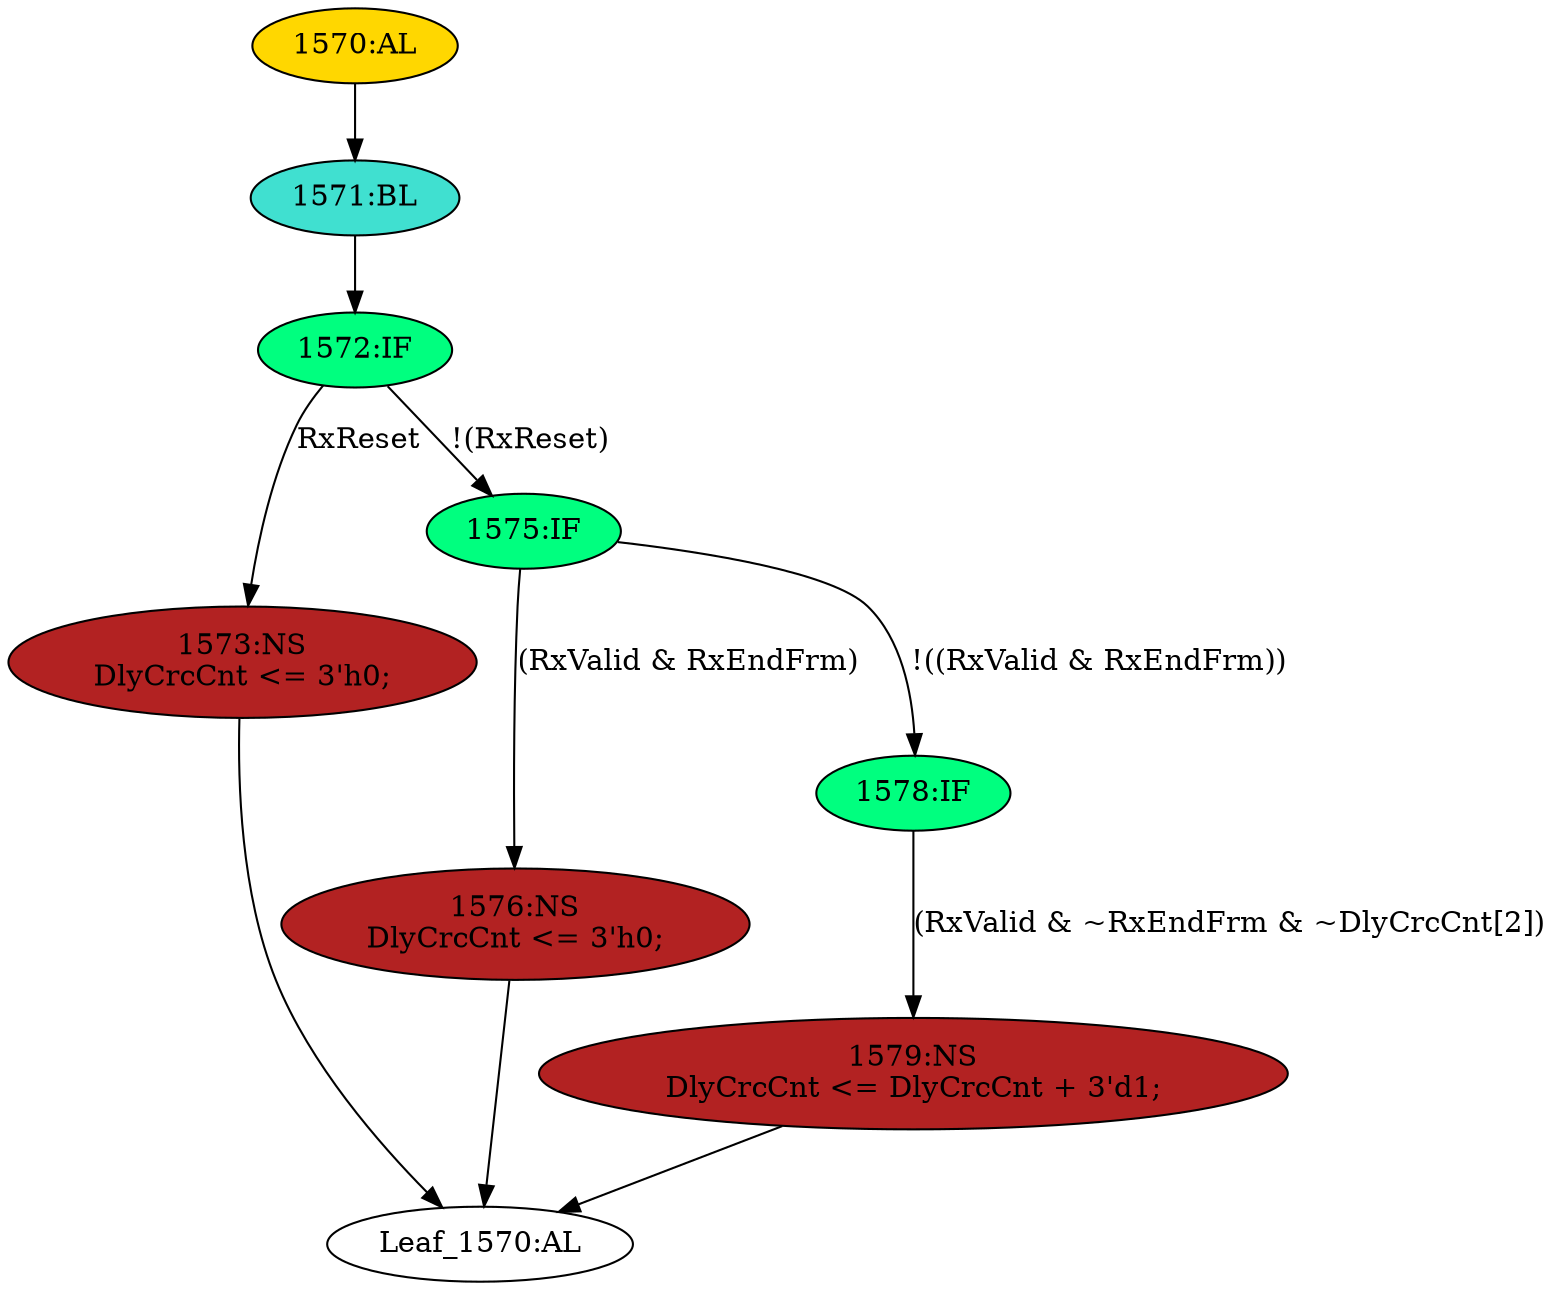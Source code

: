 strict digraph "" {
	node [label="\N"];
	"Leaf_1570:AL"	 [def_var="['DlyCrcCnt']",
		label="Leaf_1570:AL"];
	"1576:NS"	 [ast="<pyverilog.vparser.ast.NonblockingSubstitution object at 0x7f37fb674d50>",
		fillcolor=firebrick,
		label="1576:NS
DlyCrcCnt <= 3'h0;",
		statements="[<pyverilog.vparser.ast.NonblockingSubstitution object at 0x7f37fb674d50>]",
		style=filled,
		typ=NonblockingSubstitution];
	"1576:NS" -> "Leaf_1570:AL"	 [cond="[]",
		lineno=None];
	"1579:NS"	 [ast="<pyverilog.vparser.ast.NonblockingSubstitution object at 0x7f37fb674150>",
		fillcolor=firebrick,
		label="1579:NS
DlyCrcCnt <= DlyCrcCnt + 3'd1;",
		statements="[<pyverilog.vparser.ast.NonblockingSubstitution object at 0x7f37fb674150>]",
		style=filled,
		typ=NonblockingSubstitution];
	"1579:NS" -> "Leaf_1570:AL"	 [cond="[]",
		lineno=None];
	"1572:IF"	 [ast="<pyverilog.vparser.ast.IfStatement object at 0x7f37fb687050>",
		fillcolor=springgreen,
		label="1572:IF",
		statements="[]",
		style=filled,
		typ=IfStatement];
	"1573:NS"	 [ast="<pyverilog.vparser.ast.NonblockingSubstitution object at 0x7f37fb687490>",
		fillcolor=firebrick,
		label="1573:NS
DlyCrcCnt <= 3'h0;",
		statements="[<pyverilog.vparser.ast.NonblockingSubstitution object at 0x7f37fb687490>]",
		style=filled,
		typ=NonblockingSubstitution];
	"1572:IF" -> "1573:NS"	 [cond="['RxReset']",
		label=RxReset,
		lineno=1572];
	"1575:IF"	 [ast="<pyverilog.vparser.ast.IfStatement object at 0x7f37fb6870d0>",
		fillcolor=springgreen,
		label="1575:IF",
		statements="[]",
		style=filled,
		typ=IfStatement];
	"1572:IF" -> "1575:IF"	 [cond="['RxReset']",
		label="!(RxReset)",
		lineno=1572];
	"1571:BL"	 [ast="<pyverilog.vparser.ast.Block object at 0x7f37fb687610>",
		fillcolor=turquoise,
		label="1571:BL",
		statements="[]",
		style=filled,
		typ=Block];
	"1571:BL" -> "1572:IF"	 [cond="[]",
		lineno=None];
	"1570:AL"	 [ast="<pyverilog.vparser.ast.Always object at 0x7f37fb687650>",
		clk_sens=False,
		fillcolor=gold,
		label="1570:AL",
		sens="['MRxClk', 'RxReset']",
		statements="[]",
		style=filled,
		typ=Always,
		use_var="['RxReset', 'RxValid', 'DlyCrcCnt', 'RxEndFrm']"];
	"1570:AL" -> "1571:BL"	 [cond="[]",
		lineno=None];
	"1573:NS" -> "Leaf_1570:AL"	 [cond="[]",
		lineno=None];
	"1578:IF"	 [ast="<pyverilog.vparser.ast.IfStatement object at 0x7f37fb687110>",
		fillcolor=springgreen,
		label="1578:IF",
		statements="[]",
		style=filled,
		typ=IfStatement];
	"1578:IF" -> "1579:NS"	 [cond="['RxValid', 'RxEndFrm', 'DlyCrcCnt']",
		label="(RxValid & ~RxEndFrm & ~DlyCrcCnt[2])",
		lineno=1578];
	"1575:IF" -> "1576:NS"	 [cond="['RxValid', 'RxEndFrm']",
		label="(RxValid & RxEndFrm)",
		lineno=1575];
	"1575:IF" -> "1578:IF"	 [cond="['RxValid', 'RxEndFrm']",
		label="!((RxValid & RxEndFrm))",
		lineno=1575];
}
